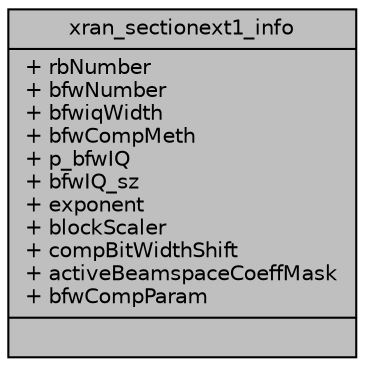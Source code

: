 digraph "xran_sectionext1_info"
{
 // LATEX_PDF_SIZE
  edge [fontname="Helvetica",fontsize="10",labelfontname="Helvetica",labelfontsize="10"];
  node [fontname="Helvetica",fontsize="10",shape=record];
  Node1 [label="{xran_sectionext1_info\n|+ rbNumber\l+ bfwNumber\l+ bfwiqWidth\l+ bfwCompMeth\l+ p_bfwIQ\l+ bfwIQ_sz\l+ exponent\l+ blockScaler\l+ compBitWidthShift\l+ activeBeamspaceCoeffMask\l+ bfwCompParam\l|}",height=0.2,width=0.4,color="black", fillcolor="grey75", style="filled", fontcolor="black",tooltip=" "];
}
